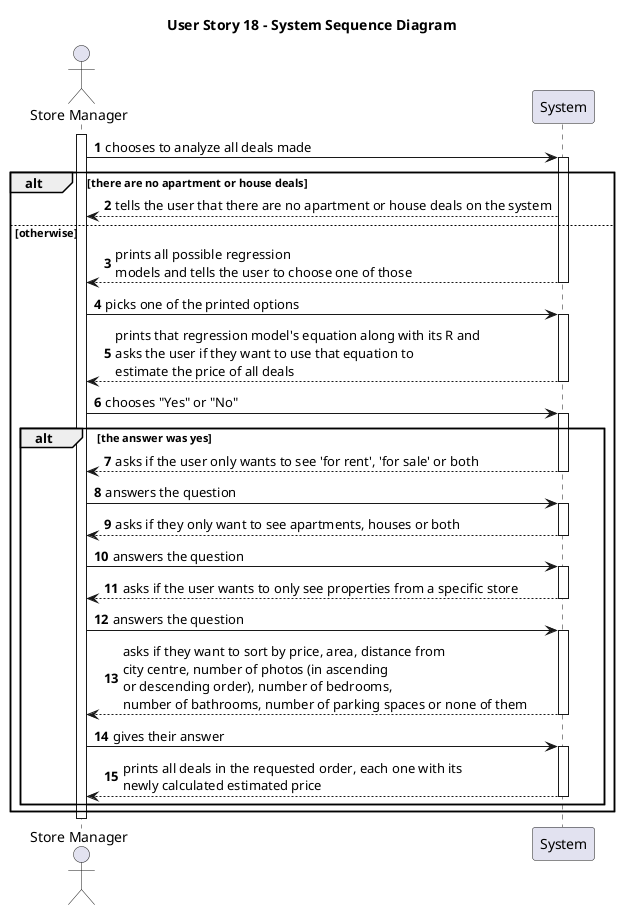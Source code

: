 @startuml
'https://plantuml.com/sequence-diagram
title User Story 18 - System Sequence Diagram
autonumber
actor "Store Manager" as User
participant "System" as System
activate User

User -> System: chooses to analyze all deals made
activate System

alt there are no apartment or house deals
System --> User : tells the user that there are no apartment or house deals on the system
else otherwise
System --> User : prints all possible regression\nmodels and tells the user to choose one of those
deactivate System
User -> System : picks one of the printed options
activate System
System --> User : prints that regression model's equation along with its R and\nasks the user if they want to use that equation to\nestimate the price of all deals
deactivate System
User -> System : chooses "Yes" or "No"
activate System
alt the answer was yes
    System --> User : asks if the user only wants to see 'for rent', 'for sale' or both
    deactivate System

    User -> System : answers the question
    activate System

    System --> User : asks if they only want to see apartments, houses or both
    deactivate System

    User -> System : answers the question
    activate System

    System --> User : asks if the user wants to only see properties from a specific store
    deactivate System

    User -> System : answers the question
    activate System

    System --> User : asks if they want to sort by price, area, distance from\ncity centre, number of photos (in ascending\nor descending order), number of bedrooms,\nnumber of bathrooms, number of parking spaces or none of them
    deactivate System

    User -> System : gives their answer
    activate System

    System --> User : prints all deals in the requested order, each one with its\nnewly calculated estimated price
    deactivate System
    end
end
deactivate User

@enduml